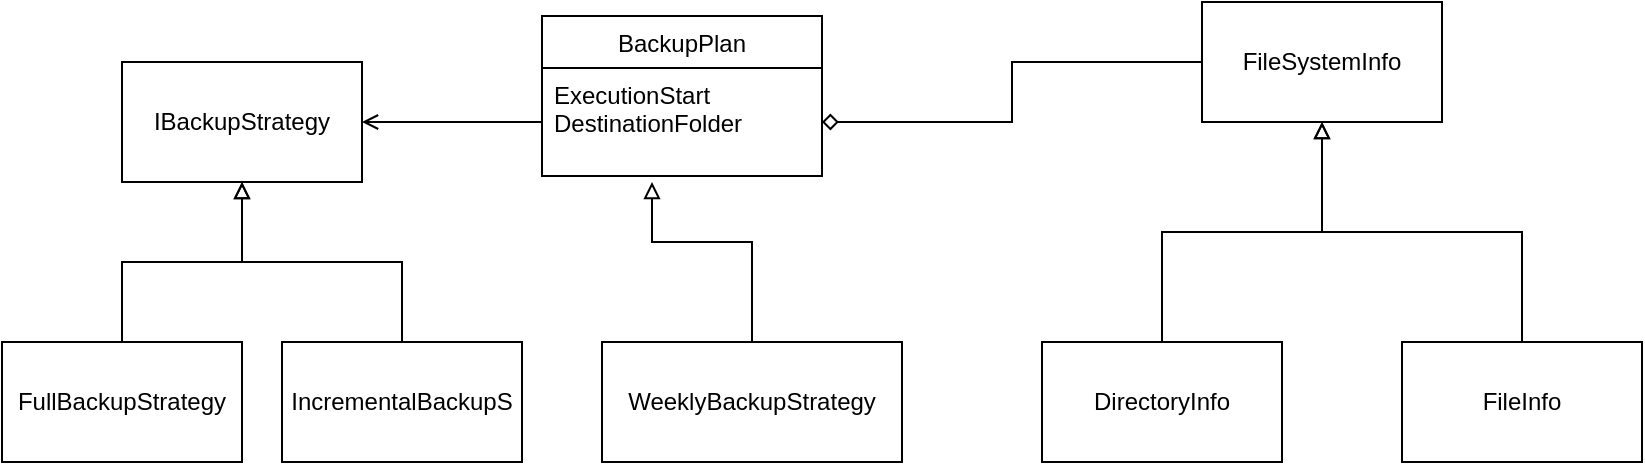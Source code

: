 <mxfile version="15.1.4" type="device" pages="2"><diagram id="h-ysxOUdIiY-Pa2M8uWG" name="Page-1"><mxGraphModel dx="2272" dy="872" grid="1" gridSize="10" guides="1" tooltips="1" connect="1" arrows="1" fold="1" page="1" pageScale="1" pageWidth="850" pageHeight="1100" math="0" shadow="0"><root><mxCell id="0"/><mxCell id="1" parent="0"/><mxCell id="vE0HhvhdyBzepJ4U11WY-3" style="edgeStyle=orthogonalEdgeStyle;rounded=0;orthogonalLoop=1;jettySize=auto;html=1;endArrow=none;endFill=0;startArrow=diamond;startFill=0;exitX=1;exitY=0.5;exitDx=0;exitDy=0;" parent="1" source="vE0HhvhdyBzepJ4U11WY-14" target="vE0HhvhdyBzepJ4U11WY-2" edge="1"><mxGeometry relative="1" as="geometry"/></mxCell><mxCell id="vE0HhvhdyBzepJ4U11WY-5" style="edgeStyle=orthogonalEdgeStyle;rounded=0;orthogonalLoop=1;jettySize=auto;html=1;startArrow=block;startFill=0;endArrow=none;endFill=0;" parent="1" source="vE0HhvhdyBzepJ4U11WY-2" target="vE0HhvhdyBzepJ4U11WY-4" edge="1"><mxGeometry relative="1" as="geometry"/></mxCell><mxCell id="vE0HhvhdyBzepJ4U11WY-8" style="edgeStyle=orthogonalEdgeStyle;rounded=0;orthogonalLoop=1;jettySize=auto;html=1;startArrow=block;startFill=0;endArrow=none;endFill=0;" parent="1" source="vE0HhvhdyBzepJ4U11WY-2" target="vE0HhvhdyBzepJ4U11WY-6" edge="1"><mxGeometry relative="1" as="geometry"/></mxCell><mxCell id="vE0HhvhdyBzepJ4U11WY-2" value="FileSystemInfo" style="rounded=0;whiteSpace=wrap;html=1;" parent="1" vertex="1"><mxGeometry x="450" y="210" width="120" height="60" as="geometry"/></mxCell><mxCell id="vE0HhvhdyBzepJ4U11WY-4" value="FileInfo" style="rounded=0;whiteSpace=wrap;html=1;" parent="1" vertex="1"><mxGeometry x="550" y="380" width="120" height="60" as="geometry"/></mxCell><mxCell id="vE0HhvhdyBzepJ4U11WY-6" value="DirectoryInfo" style="rounded=0;whiteSpace=wrap;html=1;" parent="1" vertex="1"><mxGeometry x="370" y="380" width="120" height="60" as="geometry"/></mxCell><mxCell id="vE0HhvhdyBzepJ4U11WY-13" value="BackupPlan" style="swimlane;fontStyle=0;childLayout=stackLayout;horizontal=1;startSize=26;fillColor=none;horizontalStack=0;resizeParent=1;resizeParentMax=0;resizeLast=0;collapsible=1;marginBottom=0;" parent="1" vertex="1"><mxGeometry x="120" y="217" width="140" height="80" as="geometry"/></mxCell><object label="ExecutionStart&#xA;DestinationFolder" id="vE0HhvhdyBzepJ4U11WY-14"><mxCell style="text;strokeColor=none;fillColor=none;align=left;verticalAlign=top;spacingLeft=4;spacingRight=4;overflow=hidden;rotatable=0;points=[[0,0.5],[1,0.5]];portConstraint=eastwest;" parent="vE0HhvhdyBzepJ4U11WY-13" vertex="1"><mxGeometry y="26" width="140" height="54" as="geometry"/></mxCell></object><mxCell id="z5rcO1EOh1mrVudJNO8B-1" value="IBackupStrategy" style="rounded=0;whiteSpace=wrap;html=1;" parent="1" vertex="1"><mxGeometry x="-90" y="240" width="120" height="60" as="geometry"/></mxCell><mxCell id="z5rcO1EOh1mrVudJNO8B-4" style="edgeStyle=orthogonalEdgeStyle;rounded=0;orthogonalLoop=1;jettySize=auto;html=1;endArrow=block;endFill=0;exitX=0.5;exitY=0;exitDx=0;exitDy=0;" parent="1" source="z5rcO1EOh1mrVudJNO8B-2" edge="1"><mxGeometry relative="1" as="geometry"><mxPoint x="175" y="300" as="targetPoint"/><Array as="points"><mxPoint x="225" y="330"/><mxPoint x="175" y="330"/></Array></mxGeometry></mxCell><mxCell id="z5rcO1EOh1mrVudJNO8B-2" value="WeeklyBackupStrategy" style="rounded=0;whiteSpace=wrap;html=1;" parent="1" vertex="1"><mxGeometry x="150" y="380" width="150" height="60" as="geometry"/></mxCell><mxCell id="z5rcO1EOh1mrVudJNO8B-3" style="edgeStyle=orthogonalEdgeStyle;rounded=0;orthogonalLoop=1;jettySize=auto;html=1;endArrow=open;endFill=0;" parent="1" source="vE0HhvhdyBzepJ4U11WY-14" target="z5rcO1EOh1mrVudJNO8B-1" edge="1"><mxGeometry relative="1" as="geometry"/></mxCell><mxCell id="z5rcO1EOh1mrVudJNO8B-6" style="edgeStyle=orthogonalEdgeStyle;rounded=0;orthogonalLoop=1;jettySize=auto;html=1;endArrow=block;endFill=0;" parent="1" source="z5rcO1EOh1mrVudJNO8B-5" target="z5rcO1EOh1mrVudJNO8B-1" edge="1"><mxGeometry relative="1" as="geometry"/></mxCell><mxCell id="z5rcO1EOh1mrVudJNO8B-5" value="FullBackupStrategy" style="rounded=0;whiteSpace=wrap;html=1;" parent="1" vertex="1"><mxGeometry x="-150" y="380" width="120" height="60" as="geometry"/></mxCell><mxCell id="z5rcO1EOh1mrVudJNO8B-8" style="edgeStyle=orthogonalEdgeStyle;rounded=0;orthogonalLoop=1;jettySize=auto;html=1;endArrow=block;endFill=0;" parent="1" source="z5rcO1EOh1mrVudJNO8B-7" target="z5rcO1EOh1mrVudJNO8B-1" edge="1"><mxGeometry relative="1" as="geometry"/></mxCell><mxCell id="z5rcO1EOh1mrVudJNO8B-7" value="IncrementalBackupS" style="rounded=0;whiteSpace=wrap;html=1;" parent="1" vertex="1"><mxGeometry x="-10" y="380" width="120" height="60" as="geometry"/></mxCell></root></mxGraphModel></diagram><diagram id="UsF3_uLNHy_wiHzF-1LU" name="Page-2"><mxGraphModel dx="1422" dy="872" grid="1" gridSize="10" guides="1" tooltips="1" connect="1" arrows="1" fold="1" page="1" pageScale="1" pageWidth="850" pageHeight="1100" math="0" shadow="0"><root><mxCell id="aMALFEplUvX-n2OSQ8wk-0"/><mxCell id="aMALFEplUvX-n2OSQ8wk-1" parent="aMALFEplUvX-n2OSQ8wk-0"/><mxCell id="aMALFEplUvX-n2OSQ8wk-3" value="tar" style="shape=cylinder3;whiteSpace=wrap;html=1;boundedLbl=1;backgroundOutline=1;size=15;" vertex="1" parent="aMALFEplUvX-n2OSQ8wk-1"><mxGeometry x="150" y="220" width="60" height="80" as="geometry"/></mxCell><mxCell id="aMALFEplUvX-n2OSQ8wk-5" value="par (fault tolerance)" style="rounded=0;whiteSpace=wrap;html=1;dashed=1;fillColor=none;align=left;verticalAlign=top;" vertex="1" parent="aMALFEplUvX-n2OSQ8wk-1"><mxGeometry x="80" y="130" width="210" height="280" as="geometry"/></mxCell><mxCell id="aMALFEplUvX-n2OSQ8wk-4" value="gzip (compression)" style="rounded=0;whiteSpace=wrap;html=1;fillColor=none;dashed=1;align=left;verticalAlign=top;" vertex="1" parent="aMALFEplUvX-n2OSQ8wk-1"><mxGeometry x="115" y="170" width="130" height="200" as="geometry"/></mxCell><mxCell id="aMALFEplUvX-n2OSQ8wk-6" value="&lt;div&gt;https://github.com/MiloszKrajewski/K4os.Compression.LZ4&lt;/div&gt;&lt;div&gt;&lt;br&gt;&lt;/div&gt;&lt;div&gt;https://en.wikipedia.org/wiki/Parchive&lt;br&gt;&lt;/div&gt;" style="text;html=1;strokeColor=none;fillColor=none;spacing=5;spacingTop=-20;whiteSpace=wrap;overflow=hidden;rounded=0;dashed=1;align=left;verticalAlign=top;" vertex="1" parent="aMALFEplUvX-n2OSQ8wk-1"><mxGeometry x="560" y="250" width="190" height="120" as="geometry"/></mxCell></root></mxGraphModel></diagram></mxfile>